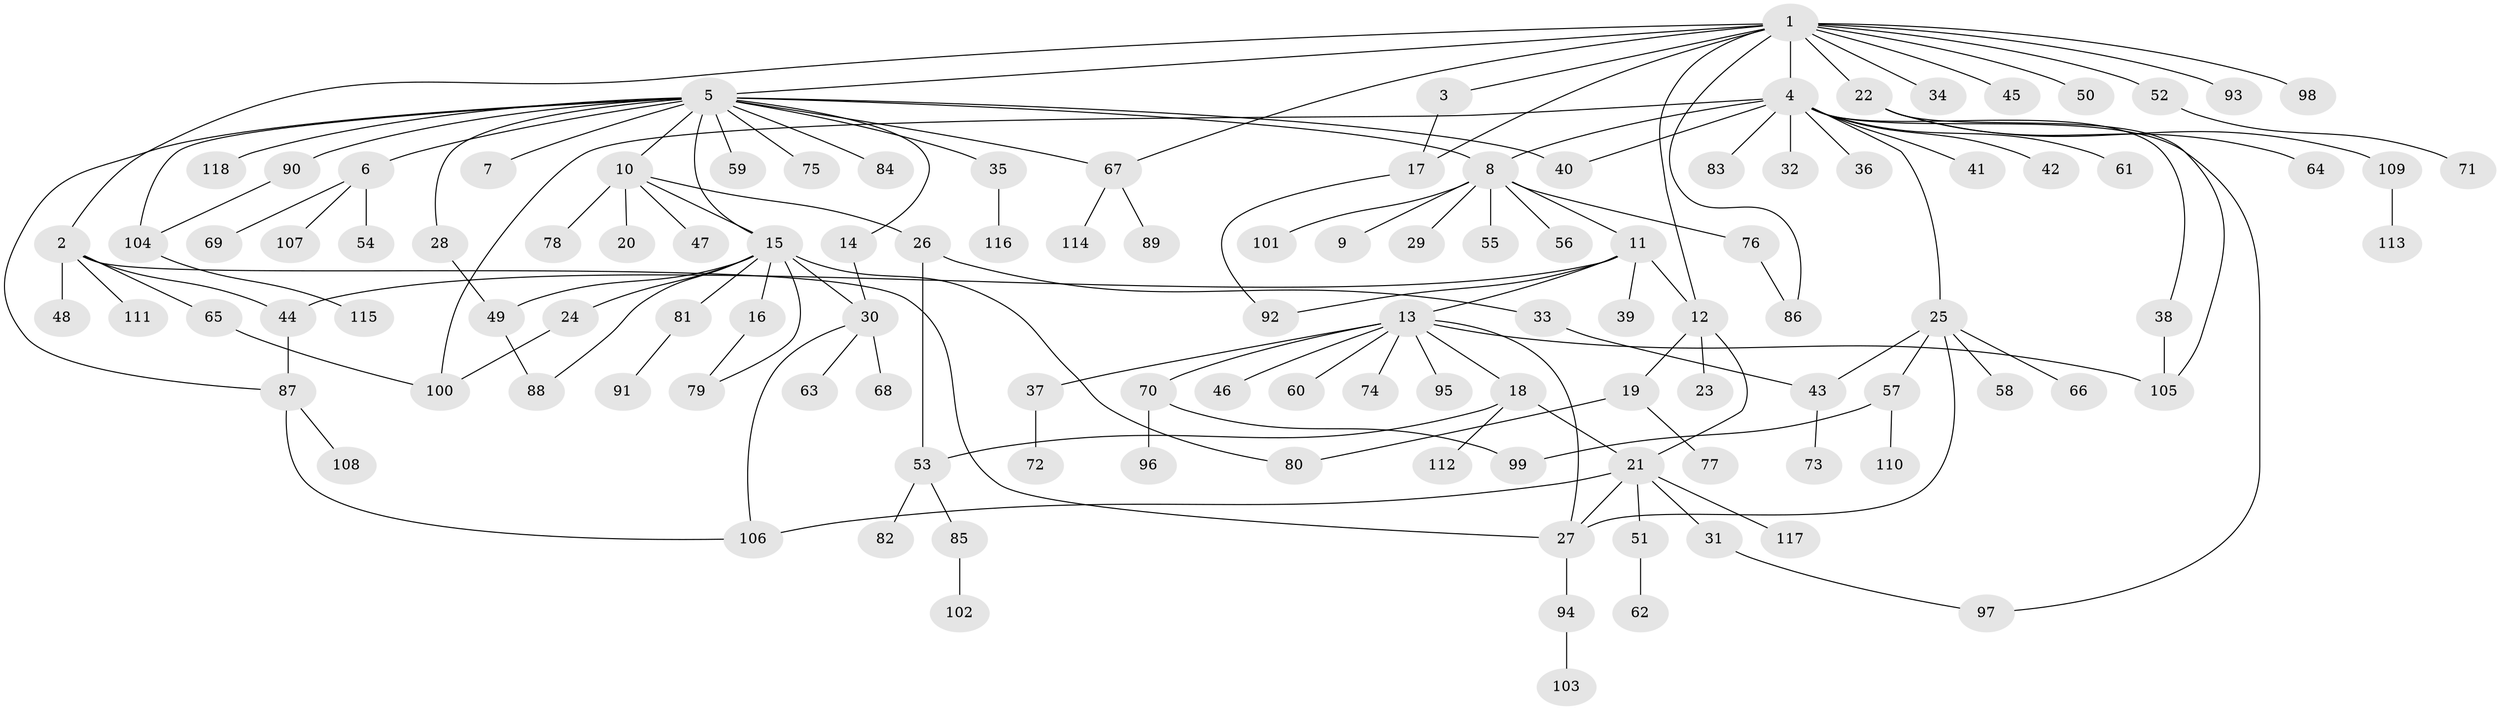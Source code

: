 // coarse degree distribution, {14: 0.021739130434782608, 6: 0.010869565217391304, 17: 0.010869565217391304, 3: 0.11956521739130435, 1: 0.5434782608695652, 8: 0.010869565217391304, 5: 0.03260869565217391, 4: 0.021739130434782608, 11: 0.010869565217391304, 9: 0.010869565217391304, 2: 0.18478260869565216, 10: 0.010869565217391304, 7: 0.010869565217391304}
// Generated by graph-tools (version 1.1) at 2025/41/03/06/25 10:41:47]
// undirected, 118 vertices, 147 edges
graph export_dot {
graph [start="1"]
  node [color=gray90,style=filled];
  1;
  2;
  3;
  4;
  5;
  6;
  7;
  8;
  9;
  10;
  11;
  12;
  13;
  14;
  15;
  16;
  17;
  18;
  19;
  20;
  21;
  22;
  23;
  24;
  25;
  26;
  27;
  28;
  29;
  30;
  31;
  32;
  33;
  34;
  35;
  36;
  37;
  38;
  39;
  40;
  41;
  42;
  43;
  44;
  45;
  46;
  47;
  48;
  49;
  50;
  51;
  52;
  53;
  54;
  55;
  56;
  57;
  58;
  59;
  60;
  61;
  62;
  63;
  64;
  65;
  66;
  67;
  68;
  69;
  70;
  71;
  72;
  73;
  74;
  75;
  76;
  77;
  78;
  79;
  80;
  81;
  82;
  83;
  84;
  85;
  86;
  87;
  88;
  89;
  90;
  91;
  92;
  93;
  94;
  95;
  96;
  97;
  98;
  99;
  100;
  101;
  102;
  103;
  104;
  105;
  106;
  107;
  108;
  109;
  110;
  111;
  112;
  113;
  114;
  115;
  116;
  117;
  118;
  1 -- 2;
  1 -- 3;
  1 -- 4;
  1 -- 5;
  1 -- 12;
  1 -- 17;
  1 -- 22;
  1 -- 34;
  1 -- 45;
  1 -- 50;
  1 -- 52;
  1 -- 67;
  1 -- 86;
  1 -- 93;
  1 -- 98;
  2 -- 27;
  2 -- 44;
  2 -- 48;
  2 -- 65;
  2 -- 111;
  3 -- 17;
  4 -- 8;
  4 -- 25;
  4 -- 32;
  4 -- 36;
  4 -- 38;
  4 -- 40;
  4 -- 41;
  4 -- 42;
  4 -- 61;
  4 -- 83;
  4 -- 97;
  4 -- 100;
  5 -- 6;
  5 -- 7;
  5 -- 8;
  5 -- 10;
  5 -- 14;
  5 -- 15;
  5 -- 28;
  5 -- 35;
  5 -- 40;
  5 -- 59;
  5 -- 67;
  5 -- 75;
  5 -- 84;
  5 -- 87;
  5 -- 90;
  5 -- 104;
  5 -- 118;
  6 -- 54;
  6 -- 69;
  6 -- 107;
  8 -- 9;
  8 -- 11;
  8 -- 29;
  8 -- 55;
  8 -- 56;
  8 -- 76;
  8 -- 101;
  10 -- 15;
  10 -- 20;
  10 -- 26;
  10 -- 47;
  10 -- 78;
  11 -- 12;
  11 -- 13;
  11 -- 39;
  11 -- 44;
  11 -- 92;
  12 -- 19;
  12 -- 21;
  12 -- 23;
  13 -- 18;
  13 -- 27;
  13 -- 37;
  13 -- 46;
  13 -- 60;
  13 -- 70;
  13 -- 74;
  13 -- 95;
  13 -- 105;
  14 -- 30;
  15 -- 16;
  15 -- 24;
  15 -- 30;
  15 -- 49;
  15 -- 79;
  15 -- 80;
  15 -- 81;
  15 -- 88;
  16 -- 79;
  17 -- 92;
  18 -- 21;
  18 -- 53;
  18 -- 112;
  19 -- 77;
  19 -- 80;
  21 -- 27;
  21 -- 31;
  21 -- 51;
  21 -- 106;
  21 -- 117;
  22 -- 64;
  22 -- 105;
  22 -- 109;
  24 -- 100;
  25 -- 27;
  25 -- 43;
  25 -- 57;
  25 -- 58;
  25 -- 66;
  26 -- 33;
  26 -- 53;
  27 -- 94;
  28 -- 49;
  30 -- 63;
  30 -- 68;
  30 -- 106;
  31 -- 97;
  33 -- 43;
  35 -- 116;
  37 -- 72;
  38 -- 105;
  43 -- 73;
  44 -- 87;
  49 -- 88;
  51 -- 62;
  52 -- 71;
  53 -- 82;
  53 -- 85;
  57 -- 99;
  57 -- 110;
  65 -- 100;
  67 -- 89;
  67 -- 114;
  70 -- 96;
  70 -- 99;
  76 -- 86;
  81 -- 91;
  85 -- 102;
  87 -- 106;
  87 -- 108;
  90 -- 104;
  94 -- 103;
  104 -- 115;
  109 -- 113;
}
